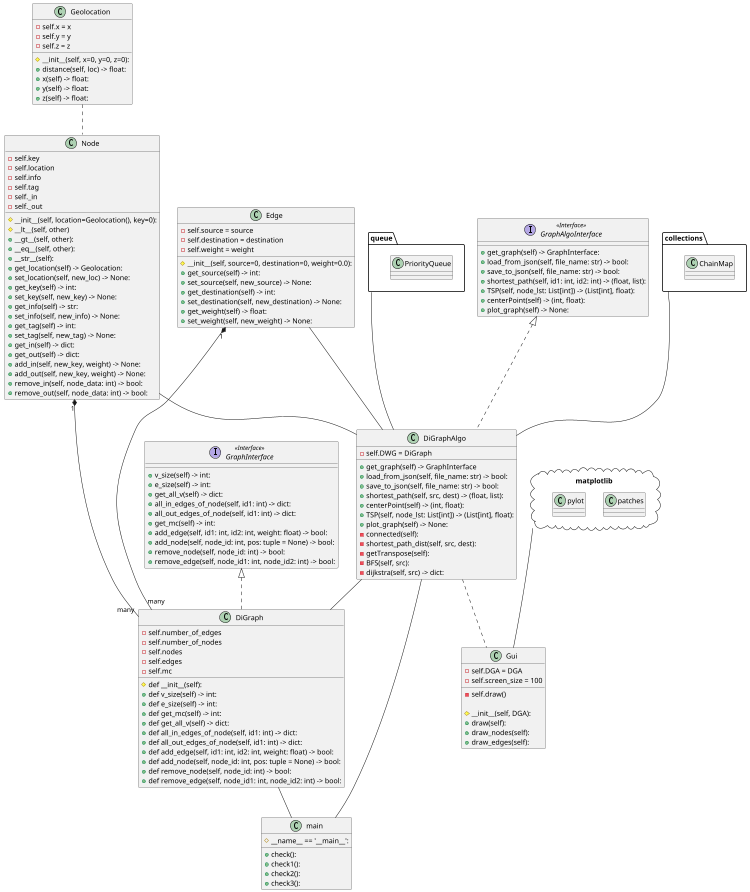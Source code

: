 @startuml
'https://plantuml.com/class-diagram


class DiGraph
class DiGraphAlgo
class Node
class Edge
class Geolocation
class main
class Gui
interface GraphAlgoInterface
interface GraphInterface

GraphInterface <|.. DiGraph
GraphAlgoInterface <|.. DiGraphAlgo
Geolocation .. Node
DiGraphAlgo .. Gui
Node "1" *-- "many" DiGraph
Edge "1" *-- "many" DiGraph
Node --  DiGraphAlgo
Edge --  DiGraphAlgo
DiGraphAlgo -- main
DiGraph -- main
DiGraphAlgo -- DiGraph

scale 750 width
package collections <<Folder>> {
  class ChainMap

}

package queue <<Folder>> {
  class PriorityQueue
}

package matplotlib  <<Cloud>> {
  class patches
  class pylot
}

collections -- DiGraphAlgo
queue -- DiGraphAlgo
matplotlib -- Gui





class Node {

        -self.key
        -self.location
        -self.info
        -self.tag
        -self._in
        -self._out

        # __init__(self, location=Geolocation(), key=0):
        #__lt__(self, other)
        + __gt__(self, other):
        + __eq__(self, other):
        + __str__(self):
        + get_location(self) -> Geolocation:
        + set_location(self, new_loc) -> None:
        + get_key(self) -> int:
        + set_key(self, new_key) -> None:
        + get_info(self) -> str:
        + set_info(self, new_info) -> None:
        + get_tag(self) -> int:
        + set_tag(self, new_tag) -> None:
        + get_in(self) -> dict:
        + get_out(self) -> dict:
        + add_in(self, new_key, weight) -> None:
        + add_out(self, new_key, weight) -> None:
        + remove_in(self, node_data: int) -> bool:
        + remove_out(self, node_data: int) -> bool:
}

class Edge {

        -self.source = source
        -self.destination = destination
        -self.weight = weight

        #__init__(self, source=0, destination=0, weight=0.0):
        + get_source(self) -> int:
        + set_source(self, new_source) -> None:
        + get_destination(self) -> int:
        + set_destination(self, new_destination) -> None:
        + get_weight(self) -> float:
        + set_weight(self, new_weight) -> None:

}


class Geolocation {

        -self.x = x
        -self.y = y
        -self.z = z

        #__init__(self, x=0, y=0, z=0):
        + distance(self, loc) -> float:
        + x(self) -> float:
        + y(self) -> float:
        + z(self) -> float:
}

interface GraphAlgoInterface <<Interface>> {

        + get_graph(self) -> GraphInterface:
        +load_from_json(self, file_name: str) -> bool:
        +save_to_json(self, file_name: str) -> bool:
        +shortest_path(self, id1: int, id2: int) -> (float, list):
        +TSP(self, node_lst: List[int]) -> (List[int], float):
        +centerPoint(self) -> (int, float):
        +plot_graph(self) -> None:

}
interface GraphInterface <<Interface>> {

        + v_size(self) -> int:
        +e_size(self) -> int:
        +get_all_v(self) -> dict:
        +all_in_edges_of_node(self, id1: int) -> dict:
        + all_out_edges_of_node(self, id1: int) -> dict:
        +get_mc(self) -> int:
        +add_edge(self, id1: int, id2: int, weight: float) -> bool:
        +add_node(self, node_id: int, pos: tuple = None) -> bool:
        +remove_node(self, node_id: int) -> bool:
        +remove_edge(self, node_id1: int, node_id2: int) -> bool:
}

class DiGraph {


        -self.number_of_edges
        -self.number_of_nodes
        -self.nodes
        -self.edges
        -self.mc

        #def __init__(self):
        +def v_size(self) -> int:
        +def e_size(self) -> int:
        +def get_mc(self) -> int:
        +def get_all_v(self) -> dict:
        +def all_in_edges_of_node(self, id1: int) -> dict:
        +def all_out_edges_of_node(self, id1: int) -> dict:
        +def add_edge(self, id1: int, id2: int, weight: float) -> bool:
        +def add_node(self, node_id: int, pos: tuple = None) -> bool:
        +def remove_node(self, node_id: int) -> bool:
        +def remove_edge(self, node_id1: int, node_id2: int) -> bool:

}

class DiGraphAlgo {


        - self.DWG = DiGraph

        + get_graph(self) -> GraphInterface
        +load_from_json(self, file_name: str) -> bool:
        +save_to_json(self, file_name: str) -> bool:
        +shortest_path(self, src, dest) -> (float, list):
        +centerPoint(self) -> (int, float):
        +TSP(self, node_lst: List[int]) -> (List[int], float):
        + plot_graph(self) -> None:
        - connected(self):
        - shortest_path_dist(self, src, dest):
        - getTranspose(self):
        - BFS(self, src):
        - dijkstra(self, src) -> dict:

}

class main {

    +check():
    +check1():
    +check2():
    +check3():
    #__name__ == '__main__':
}

class Gui {

        -self.DGA = DGA
        -self.screen_size = 100
        -self.draw()

        #__init__(self, DGA):
        +draw(self):
        +draw_nodes(self):
        +draw_edges(self):

}

@enduml